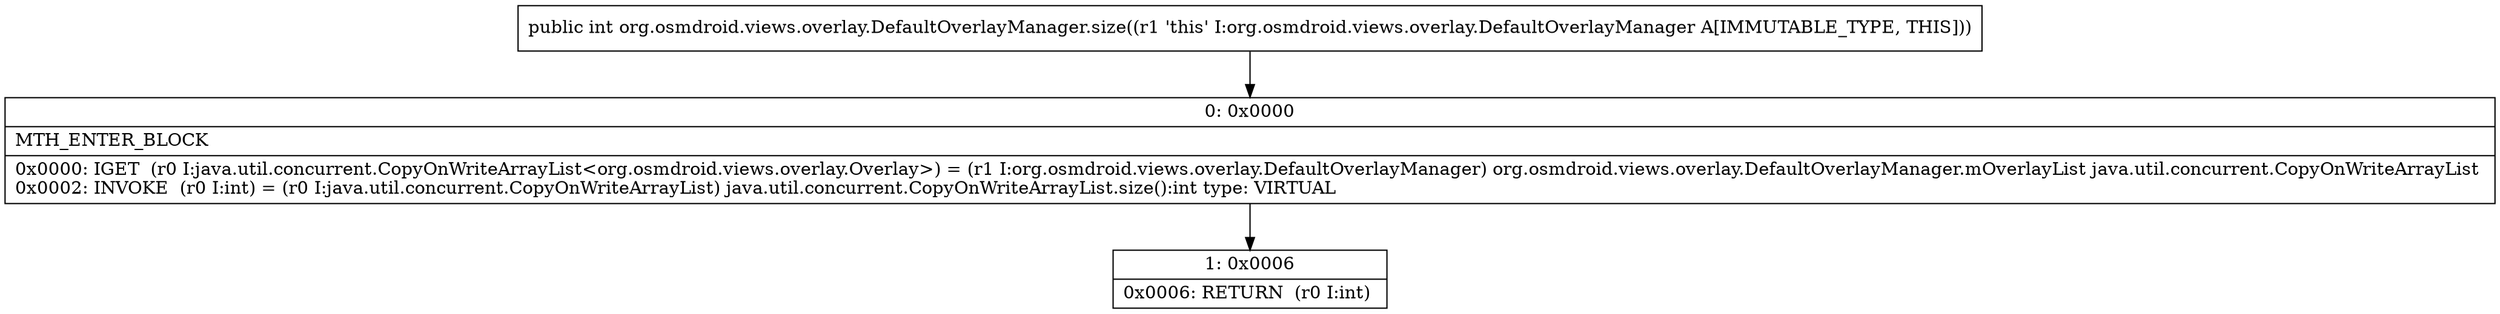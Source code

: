 digraph "CFG fororg.osmdroid.views.overlay.DefaultOverlayManager.size()I" {
Node_0 [shape=record,label="{0\:\ 0x0000|MTH_ENTER_BLOCK\l|0x0000: IGET  (r0 I:java.util.concurrent.CopyOnWriteArrayList\<org.osmdroid.views.overlay.Overlay\>) = (r1 I:org.osmdroid.views.overlay.DefaultOverlayManager) org.osmdroid.views.overlay.DefaultOverlayManager.mOverlayList java.util.concurrent.CopyOnWriteArrayList \l0x0002: INVOKE  (r0 I:int) = (r0 I:java.util.concurrent.CopyOnWriteArrayList) java.util.concurrent.CopyOnWriteArrayList.size():int type: VIRTUAL \l}"];
Node_1 [shape=record,label="{1\:\ 0x0006|0x0006: RETURN  (r0 I:int) \l}"];
MethodNode[shape=record,label="{public int org.osmdroid.views.overlay.DefaultOverlayManager.size((r1 'this' I:org.osmdroid.views.overlay.DefaultOverlayManager A[IMMUTABLE_TYPE, THIS])) }"];
MethodNode -> Node_0;
Node_0 -> Node_1;
}

